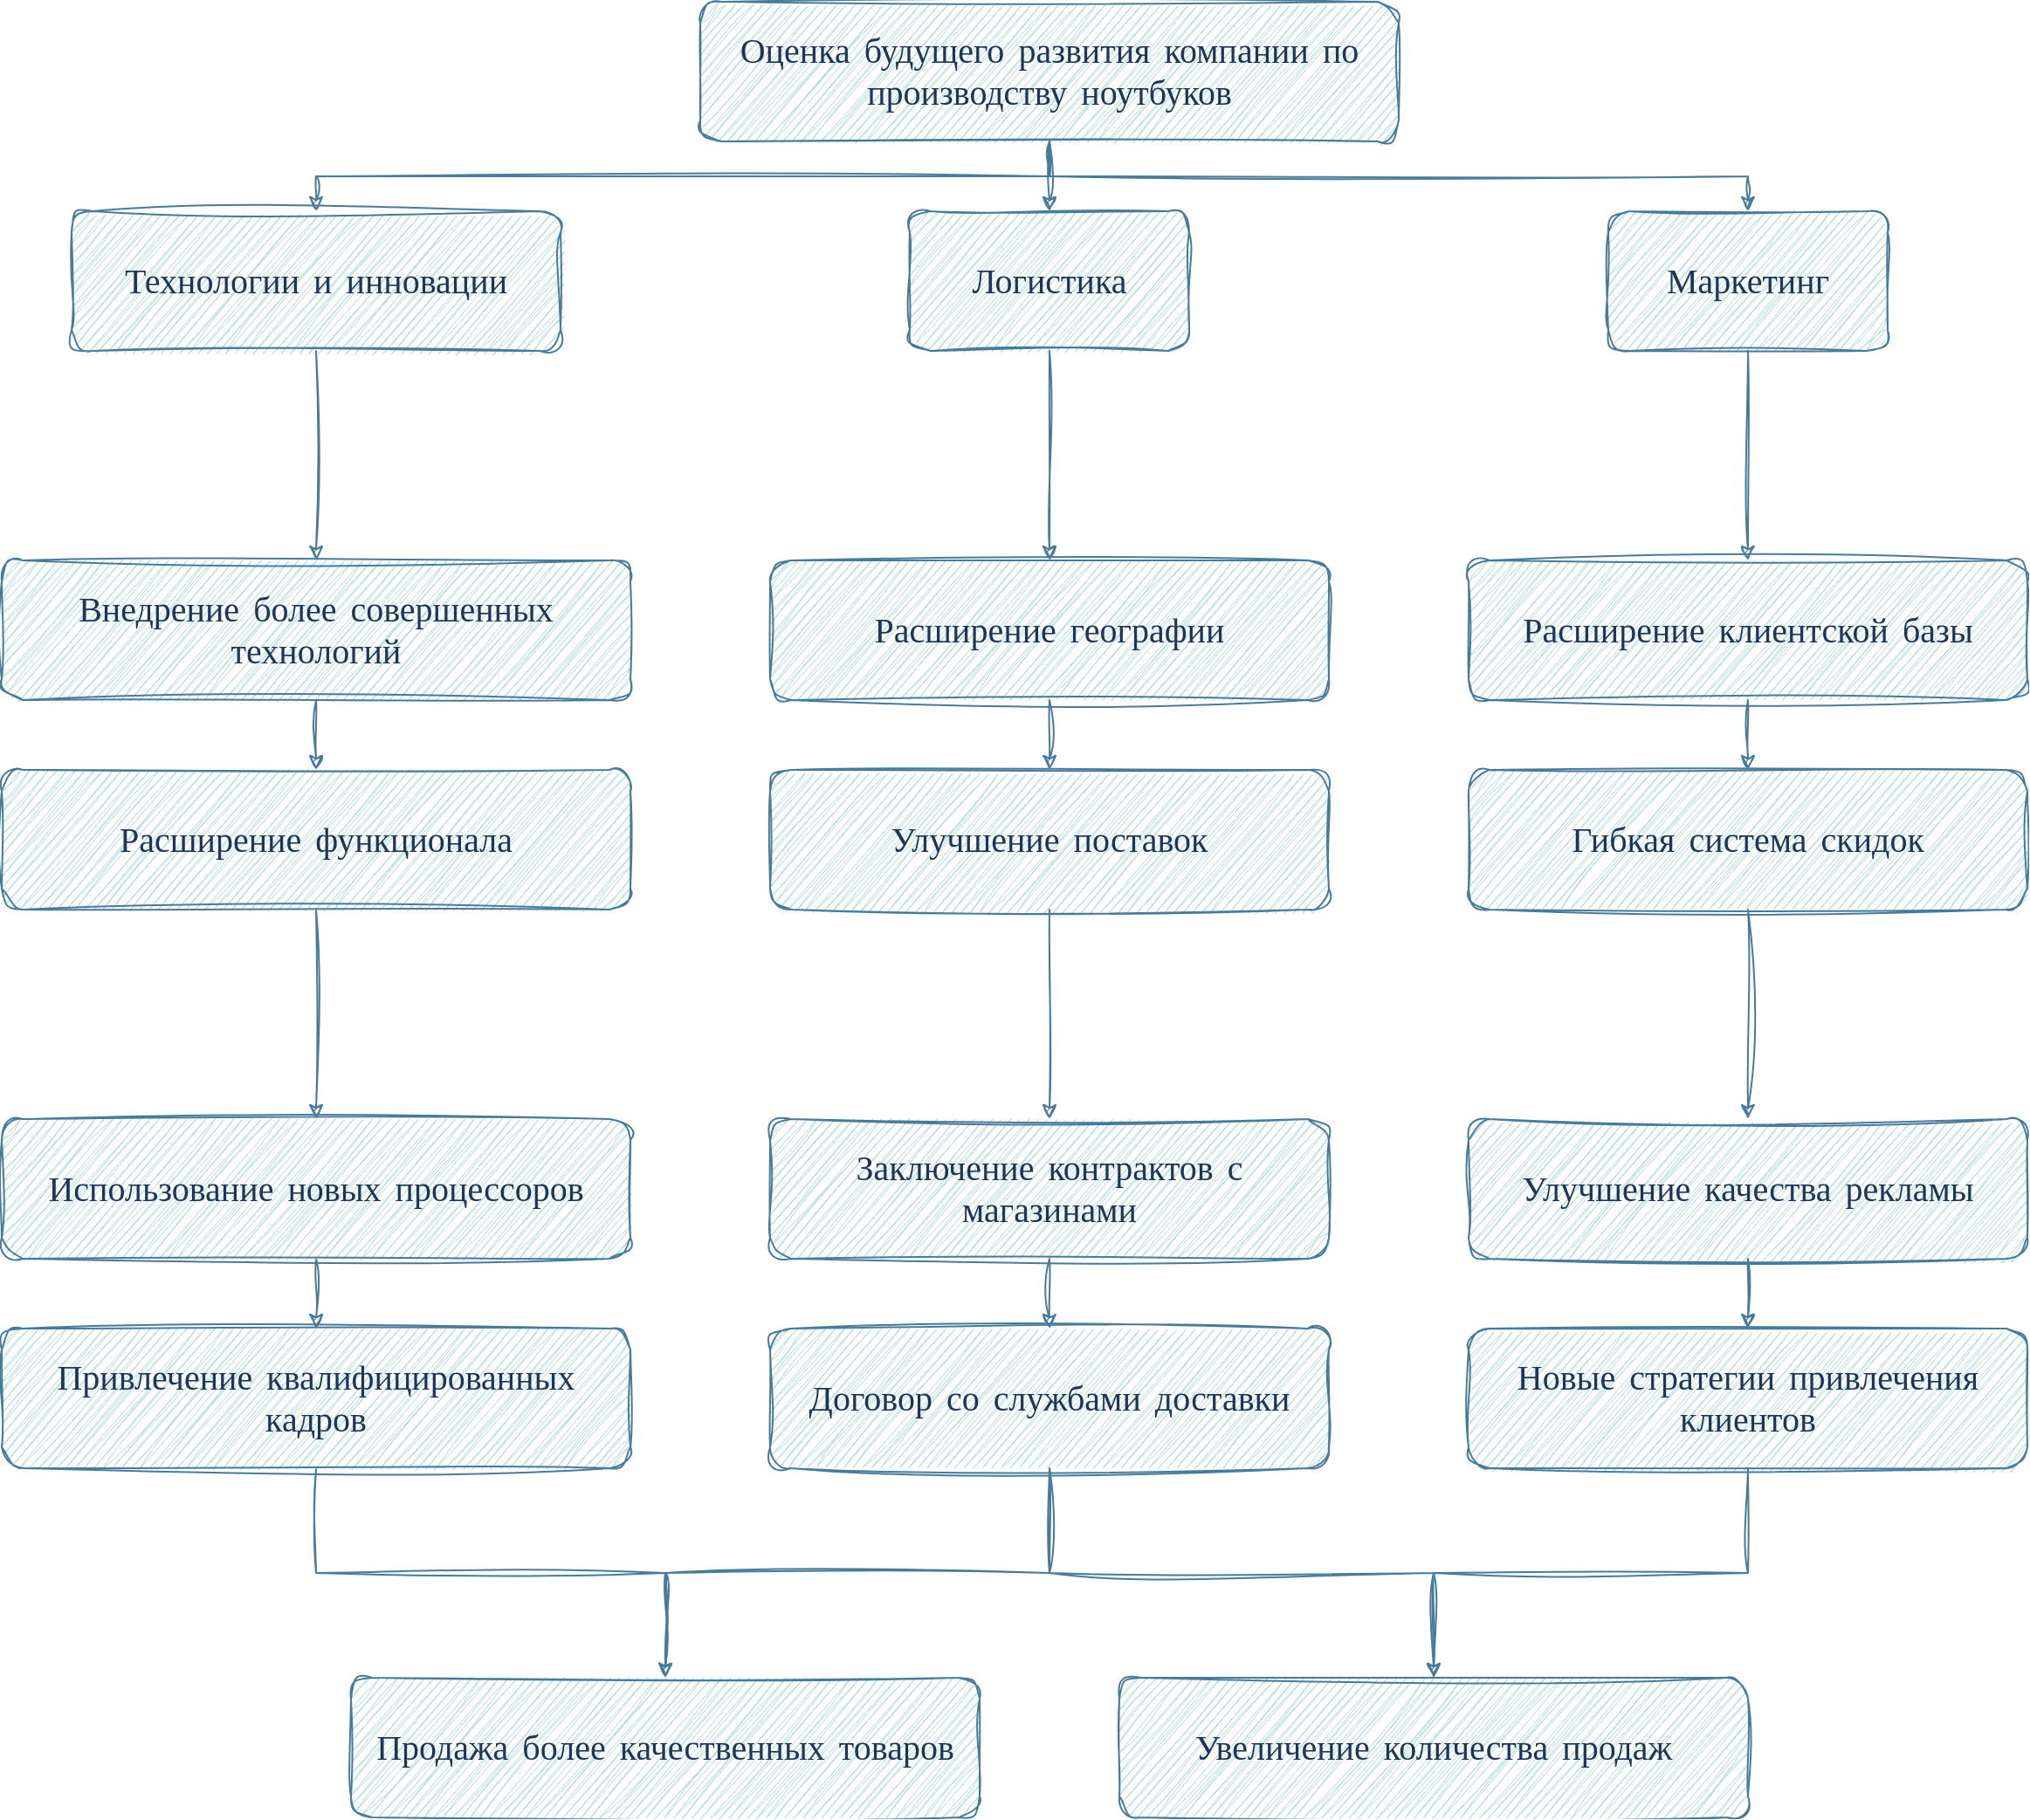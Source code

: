 <mxfile version="21.0.6" type="github">
  <diagram name="Страница 1" id="Hj7WZRHEY6jLmdvMJjMu">
    <mxGraphModel dx="1735" dy="1178" grid="1" gridSize="10" guides="1" tooltips="1" connect="1" arrows="1" fold="1" page="1" pageScale="1" pageWidth="827" pageHeight="1169" math="0" shadow="0">
      <root>
        <mxCell id="0" />
        <mxCell id="1" parent="0" />
        <mxCell id="U9bLC9-rBYQfSo02jBwW-20" style="edgeStyle=orthogonalEdgeStyle;rounded=0;sketch=1;hachureGap=4;jiggle=2;curveFitting=1;orthogonalLoop=1;jettySize=auto;html=1;exitX=0.5;exitY=1;exitDx=0;exitDy=0;entryX=0.5;entryY=0;entryDx=0;entryDy=0;fontFamily=Architects Daughter;fontSource=https%3A%2F%2Ffonts.googleapis.com%2Fcss%3Ffamily%3DArchitects%2BDaughter;fontSize=16;labelBackgroundColor=none;strokeColor=#457B9D;fontColor=default;" edge="1" parent="1" source="U9bLC9-rBYQfSo02jBwW-1" target="U9bLC9-rBYQfSo02jBwW-2">
          <mxGeometry relative="1" as="geometry" />
        </mxCell>
        <mxCell id="U9bLC9-rBYQfSo02jBwW-21" style="edgeStyle=orthogonalEdgeStyle;rounded=0;sketch=1;hachureGap=4;jiggle=2;curveFitting=1;orthogonalLoop=1;jettySize=auto;html=1;exitX=0.5;exitY=1;exitDx=0;exitDy=0;entryX=0.5;entryY=0;entryDx=0;entryDy=0;fontFamily=Architects Daughter;fontSource=https%3A%2F%2Ffonts.googleapis.com%2Fcss%3Ffamily%3DArchitects%2BDaughter;fontSize=16;labelBackgroundColor=none;strokeColor=#457B9D;fontColor=default;" edge="1" parent="1" source="U9bLC9-rBYQfSo02jBwW-1" target="U9bLC9-rBYQfSo02jBwW-3">
          <mxGeometry relative="1" as="geometry" />
        </mxCell>
        <mxCell id="U9bLC9-rBYQfSo02jBwW-23" style="edgeStyle=orthogonalEdgeStyle;rounded=0;sketch=1;hachureGap=4;jiggle=2;curveFitting=1;orthogonalLoop=1;jettySize=auto;html=1;exitX=0.5;exitY=1;exitDx=0;exitDy=0;entryX=0.5;entryY=0;entryDx=0;entryDy=0;fontFamily=Architects Daughter;fontSource=https%3A%2F%2Ffonts.googleapis.com%2Fcss%3Ffamily%3DArchitects%2BDaughter;fontSize=16;labelBackgroundColor=none;strokeColor=#457B9D;fontColor=default;" edge="1" parent="1" source="U9bLC9-rBYQfSo02jBwW-1" target="U9bLC9-rBYQfSo02jBwW-11">
          <mxGeometry relative="1" as="geometry" />
        </mxCell>
        <mxCell id="U9bLC9-rBYQfSo02jBwW-1" value="Оценка будущего развития компании по производству ноутбуков" style="rounded=1;whiteSpace=wrap;html=1;sketch=1;hachureGap=4;jiggle=2;curveFitting=1;fontFamily=Architects Daughter;fontSource=https%3A%2F%2Ffonts.googleapis.com%2Fcss%3Ffamily%3DArchitects%2BDaughter;fontSize=20;labelBackgroundColor=none;fillColor=#A8DADC;strokeColor=#457B9D;fontColor=#1D3557;" vertex="1" parent="1">
          <mxGeometry x="440" y="40" width="400" height="80" as="geometry" />
        </mxCell>
        <mxCell id="U9bLC9-rBYQfSo02jBwW-25" style="edgeStyle=orthogonalEdgeStyle;rounded=0;sketch=1;hachureGap=4;jiggle=2;curveFitting=1;orthogonalLoop=1;jettySize=auto;html=1;exitX=0.5;exitY=1;exitDx=0;exitDy=0;entryX=0.5;entryY=0;entryDx=0;entryDy=0;fontFamily=Architects Daughter;fontSource=https%3A%2F%2Ffonts.googleapis.com%2Fcss%3Ffamily%3DArchitects%2BDaughter;fontSize=16;labelBackgroundColor=none;strokeColor=#457B9D;fontColor=default;" edge="1" parent="1" source="U9bLC9-rBYQfSo02jBwW-2" target="U9bLC9-rBYQfSo02jBwW-5">
          <mxGeometry relative="1" as="geometry" />
        </mxCell>
        <mxCell id="U9bLC9-rBYQfSo02jBwW-2" value="Технологии и инновации" style="rounded=1;whiteSpace=wrap;html=1;sketch=1;hachureGap=4;jiggle=2;curveFitting=1;fontFamily=Architects Daughter;fontSource=https%3A%2F%2Ffonts.googleapis.com%2Fcss%3Ffamily%3DArchitects%2BDaughter;fontSize=20;labelBackgroundColor=none;fillColor=#A8DADC;strokeColor=#457B9D;fontColor=#1D3557;" vertex="1" parent="1">
          <mxGeometry x="80" y="160" width="280" height="80" as="geometry" />
        </mxCell>
        <mxCell id="U9bLC9-rBYQfSo02jBwW-24" style="edgeStyle=orthogonalEdgeStyle;rounded=0;sketch=1;hachureGap=4;jiggle=2;curveFitting=1;orthogonalLoop=1;jettySize=auto;html=1;exitX=0.5;exitY=1;exitDx=0;exitDy=0;entryX=0.5;entryY=0;entryDx=0;entryDy=0;fontFamily=Architects Daughter;fontSource=https%3A%2F%2Ffonts.googleapis.com%2Fcss%3Ffamily%3DArchitects%2BDaughter;fontSize=16;labelBackgroundColor=none;strokeColor=#457B9D;fontColor=default;" edge="1" parent="1" source="U9bLC9-rBYQfSo02jBwW-3" target="U9bLC9-rBYQfSo02jBwW-10">
          <mxGeometry relative="1" as="geometry" />
        </mxCell>
        <mxCell id="U9bLC9-rBYQfSo02jBwW-3" value="Логистика" style="rounded=1;whiteSpace=wrap;html=1;sketch=1;hachureGap=4;jiggle=2;curveFitting=1;fontFamily=Architects Daughter;fontSource=https%3A%2F%2Ffonts.googleapis.com%2Fcss%3Ffamily%3DArchitects%2BDaughter;fontSize=20;labelBackgroundColor=none;fillColor=#A8DADC;strokeColor=#457B9D;fontColor=#1D3557;" vertex="1" parent="1">
          <mxGeometry x="560" y="160" width="160" height="80" as="geometry" />
        </mxCell>
        <mxCell id="U9bLC9-rBYQfSo02jBwW-29" style="edgeStyle=orthogonalEdgeStyle;rounded=0;sketch=1;hachureGap=4;jiggle=2;curveFitting=1;orthogonalLoop=1;jettySize=auto;html=1;exitX=0.5;exitY=1;exitDx=0;exitDy=0;entryX=0.5;entryY=0;entryDx=0;entryDy=0;fontFamily=Architects Daughter;fontSource=https%3A%2F%2Ffonts.googleapis.com%2Fcss%3Ffamily%3DArchitects%2BDaughter;fontSize=16;labelBackgroundColor=none;strokeColor=#457B9D;fontColor=default;" edge="1" parent="1" source="U9bLC9-rBYQfSo02jBwW-5" target="U9bLC9-rBYQfSo02jBwW-6">
          <mxGeometry relative="1" as="geometry" />
        </mxCell>
        <mxCell id="U9bLC9-rBYQfSo02jBwW-5" value="Внедрение более совершенных технологий" style="rounded=1;whiteSpace=wrap;html=1;sketch=1;hachureGap=4;jiggle=2;curveFitting=1;fontFamily=Architects Daughter;fontSource=https%3A%2F%2Ffonts.googleapis.com%2Fcss%3Ffamily%3DArchitects%2BDaughter;fontSize=20;labelBackgroundColor=none;fillColor=#A8DADC;strokeColor=#457B9D;fontColor=#1D3557;" vertex="1" parent="1">
          <mxGeometry x="40" y="360" width="360" height="80" as="geometry" />
        </mxCell>
        <mxCell id="U9bLC9-rBYQfSo02jBwW-32" style="edgeStyle=orthogonalEdgeStyle;rounded=0;sketch=1;hachureGap=4;jiggle=2;curveFitting=1;orthogonalLoop=1;jettySize=auto;html=1;exitX=0.5;exitY=1;exitDx=0;exitDy=0;entryX=0.5;entryY=0;entryDx=0;entryDy=0;fontFamily=Architects Daughter;fontSource=https%3A%2F%2Ffonts.googleapis.com%2Fcss%3Ffamily%3DArchitects%2BDaughter;fontSize=16;labelBackgroundColor=none;strokeColor=#457B9D;fontColor=default;" edge="1" parent="1" source="U9bLC9-rBYQfSo02jBwW-6" target="U9bLC9-rBYQfSo02jBwW-7">
          <mxGeometry relative="1" as="geometry" />
        </mxCell>
        <mxCell id="U9bLC9-rBYQfSo02jBwW-6" value="Расширение функционала" style="rounded=1;whiteSpace=wrap;html=1;sketch=1;hachureGap=4;jiggle=2;curveFitting=1;fontFamily=Architects Daughter;fontSource=https%3A%2F%2Ffonts.googleapis.com%2Fcss%3Ffamily%3DArchitects%2BDaughter;fontSize=20;labelBackgroundColor=none;fillColor=#A8DADC;strokeColor=#457B9D;fontColor=#1D3557;" vertex="1" parent="1">
          <mxGeometry x="40" y="480" width="360" height="80" as="geometry" />
        </mxCell>
        <mxCell id="U9bLC9-rBYQfSo02jBwW-33" style="edgeStyle=orthogonalEdgeStyle;rounded=0;sketch=1;hachureGap=4;jiggle=2;curveFitting=1;orthogonalLoop=1;jettySize=auto;html=1;exitX=0.5;exitY=1;exitDx=0;exitDy=0;entryX=0.5;entryY=0;entryDx=0;entryDy=0;fontFamily=Architects Daughter;fontSource=https%3A%2F%2Ffonts.googleapis.com%2Fcss%3Ffamily%3DArchitects%2BDaughter;fontSize=16;labelBackgroundColor=none;strokeColor=#457B9D;fontColor=default;" edge="1" parent="1" source="U9bLC9-rBYQfSo02jBwW-7" target="U9bLC9-rBYQfSo02jBwW-8">
          <mxGeometry relative="1" as="geometry" />
        </mxCell>
        <mxCell id="U9bLC9-rBYQfSo02jBwW-7" value="Использование новых процессоров" style="rounded=1;whiteSpace=wrap;html=1;sketch=1;hachureGap=4;jiggle=2;curveFitting=1;fontFamily=Architects Daughter;fontSource=https%3A%2F%2Ffonts.googleapis.com%2Fcss%3Ffamily%3DArchitects%2BDaughter;fontSize=20;labelBackgroundColor=none;fillColor=#A8DADC;strokeColor=#457B9D;fontColor=#1D3557;" vertex="1" parent="1">
          <mxGeometry x="40" y="680" width="360" height="80" as="geometry" />
        </mxCell>
        <mxCell id="U9bLC9-rBYQfSo02jBwW-37" style="edgeStyle=orthogonalEdgeStyle;rounded=0;sketch=1;hachureGap=4;jiggle=2;curveFitting=1;orthogonalLoop=1;jettySize=auto;html=1;exitX=0.5;exitY=1;exitDx=0;exitDy=0;entryX=0.5;entryY=0;entryDx=0;entryDy=0;fontFamily=Architects Daughter;fontSource=https%3A%2F%2Ffonts.googleapis.com%2Fcss%3Ffamily%3DArchitects%2BDaughter;fontSize=16;labelBackgroundColor=none;strokeColor=#457B9D;fontColor=default;" edge="1" parent="1" source="U9bLC9-rBYQfSo02jBwW-8" target="U9bLC9-rBYQfSo02jBwW-18">
          <mxGeometry relative="1" as="geometry" />
        </mxCell>
        <mxCell id="U9bLC9-rBYQfSo02jBwW-8" value="Привлечение квалифицированных кадров" style="rounded=1;whiteSpace=wrap;html=1;sketch=1;hachureGap=4;jiggle=2;curveFitting=1;fontFamily=Architects Daughter;fontSource=https%3A%2F%2Ffonts.googleapis.com%2Fcss%3Ffamily%3DArchitects%2BDaughter;fontSize=20;labelBackgroundColor=none;fillColor=#A8DADC;strokeColor=#457B9D;fontColor=#1D3557;" vertex="1" parent="1">
          <mxGeometry x="40" y="800" width="360" height="80" as="geometry" />
        </mxCell>
        <mxCell id="U9bLC9-rBYQfSo02jBwW-34" style="edgeStyle=orthogonalEdgeStyle;rounded=0;sketch=1;hachureGap=4;jiggle=2;curveFitting=1;orthogonalLoop=1;jettySize=auto;html=1;exitX=0.5;exitY=1;exitDx=0;exitDy=0;entryX=0.5;entryY=0;entryDx=0;entryDy=0;fontFamily=Architects Daughter;fontSource=https%3A%2F%2Ffonts.googleapis.com%2Fcss%3Ffamily%3DArchitects%2BDaughter;fontSize=16;labelBackgroundColor=none;strokeColor=#457B9D;fontColor=default;" edge="1" parent="1" source="U9bLC9-rBYQfSo02jBwW-9" target="U9bLC9-rBYQfSo02jBwW-17">
          <mxGeometry relative="1" as="geometry" />
        </mxCell>
        <mxCell id="U9bLC9-rBYQfSo02jBwW-9" value="Заключение контрактов с магазинами" style="rounded=1;whiteSpace=wrap;html=1;sketch=1;hachureGap=4;jiggle=2;curveFitting=1;fontFamily=Architects Daughter;fontSource=https%3A%2F%2Ffonts.googleapis.com%2Fcss%3Ffamily%3DArchitects%2BDaughter;fontSize=20;labelBackgroundColor=none;fillColor=#A8DADC;strokeColor=#457B9D;fontColor=#1D3557;" vertex="1" parent="1">
          <mxGeometry x="480" y="680" width="320" height="80" as="geometry" />
        </mxCell>
        <mxCell id="U9bLC9-rBYQfSo02jBwW-28" style="edgeStyle=orthogonalEdgeStyle;rounded=0;sketch=1;hachureGap=4;jiggle=2;curveFitting=1;orthogonalLoop=1;jettySize=auto;html=1;exitX=0.5;exitY=1;exitDx=0;exitDy=0;entryX=0.5;entryY=0;entryDx=0;entryDy=0;fontFamily=Architects Daughter;fontSource=https%3A%2F%2Ffonts.googleapis.com%2Fcss%3Ffamily%3DArchitects%2BDaughter;fontSize=16;labelBackgroundColor=none;strokeColor=#457B9D;fontColor=default;" edge="1" parent="1" source="U9bLC9-rBYQfSo02jBwW-10" target="U9bLC9-rBYQfSo02jBwW-16">
          <mxGeometry relative="1" as="geometry" />
        </mxCell>
        <mxCell id="U9bLC9-rBYQfSo02jBwW-10" value="Расширение географии" style="rounded=1;whiteSpace=wrap;html=1;sketch=1;hachureGap=4;jiggle=2;curveFitting=1;fontFamily=Architects Daughter;fontSource=https%3A%2F%2Ffonts.googleapis.com%2Fcss%3Ffamily%3DArchitects%2BDaughter;fontSize=20;labelBackgroundColor=none;fillColor=#A8DADC;strokeColor=#457B9D;fontColor=#1D3557;" vertex="1" parent="1">
          <mxGeometry x="480" y="360" width="320" height="80" as="geometry" />
        </mxCell>
        <mxCell id="U9bLC9-rBYQfSo02jBwW-26" style="edgeStyle=orthogonalEdgeStyle;rounded=0;sketch=1;hachureGap=4;jiggle=2;curveFitting=1;orthogonalLoop=1;jettySize=auto;html=1;exitX=0.5;exitY=1;exitDx=0;exitDy=0;entryX=0.5;entryY=0;entryDx=0;entryDy=0;fontFamily=Architects Daughter;fontSource=https%3A%2F%2Ffonts.googleapis.com%2Fcss%3Ffamily%3DArchitects%2BDaughter;fontSize=16;labelBackgroundColor=none;strokeColor=#457B9D;fontColor=default;" edge="1" parent="1" source="U9bLC9-rBYQfSo02jBwW-11" target="U9bLC9-rBYQfSo02jBwW-12">
          <mxGeometry relative="1" as="geometry" />
        </mxCell>
        <mxCell id="U9bLC9-rBYQfSo02jBwW-11" value="Маркетинг" style="rounded=1;whiteSpace=wrap;html=1;sketch=1;hachureGap=4;jiggle=2;curveFitting=1;fontFamily=Architects Daughter;fontSource=https%3A%2F%2Ffonts.googleapis.com%2Fcss%3Ffamily%3DArchitects%2BDaughter;fontSize=20;labelBackgroundColor=none;fillColor=#A8DADC;strokeColor=#457B9D;fontColor=#1D3557;" vertex="1" parent="1">
          <mxGeometry x="960" y="160" width="160" height="80" as="geometry" />
        </mxCell>
        <mxCell id="U9bLC9-rBYQfSo02jBwW-27" style="edgeStyle=orthogonalEdgeStyle;rounded=0;sketch=1;hachureGap=4;jiggle=2;curveFitting=1;orthogonalLoop=1;jettySize=auto;html=1;exitX=0.5;exitY=1;exitDx=0;exitDy=0;entryX=0.5;entryY=0;entryDx=0;entryDy=0;fontFamily=Architects Daughter;fontSource=https%3A%2F%2Ffonts.googleapis.com%2Fcss%3Ffamily%3DArchitects%2BDaughter;fontSize=16;labelBackgroundColor=none;strokeColor=#457B9D;fontColor=default;" edge="1" parent="1" source="U9bLC9-rBYQfSo02jBwW-12" target="U9bLC9-rBYQfSo02jBwW-13">
          <mxGeometry relative="1" as="geometry" />
        </mxCell>
        <mxCell id="U9bLC9-rBYQfSo02jBwW-12" value="Расширение клиентской базы" style="rounded=1;whiteSpace=wrap;html=1;sketch=1;hachureGap=4;jiggle=2;curveFitting=1;fontFamily=Architects Daughter;fontSource=https%3A%2F%2Ffonts.googleapis.com%2Fcss%3Ffamily%3DArchitects%2BDaughter;fontSize=20;labelBackgroundColor=none;fillColor=#A8DADC;strokeColor=#457B9D;fontColor=#1D3557;" vertex="1" parent="1">
          <mxGeometry x="880" y="360" width="320" height="80" as="geometry" />
        </mxCell>
        <mxCell id="U9bLC9-rBYQfSo02jBwW-31" style="edgeStyle=orthogonalEdgeStyle;rounded=0;sketch=1;hachureGap=4;jiggle=2;curveFitting=1;orthogonalLoop=1;jettySize=auto;html=1;exitX=0.5;exitY=1;exitDx=0;exitDy=0;entryX=0.5;entryY=0;entryDx=0;entryDy=0;fontFamily=Architects Daughter;fontSource=https%3A%2F%2Ffonts.googleapis.com%2Fcss%3Ffamily%3DArchitects%2BDaughter;fontSize=16;labelBackgroundColor=none;strokeColor=#457B9D;fontColor=default;" edge="1" parent="1" source="U9bLC9-rBYQfSo02jBwW-13" target="U9bLC9-rBYQfSo02jBwW-14">
          <mxGeometry relative="1" as="geometry" />
        </mxCell>
        <mxCell id="U9bLC9-rBYQfSo02jBwW-13" value="Гибкая система скидок" style="rounded=1;whiteSpace=wrap;html=1;sketch=1;hachureGap=4;jiggle=2;curveFitting=1;fontFamily=Architects Daughter;fontSource=https%3A%2F%2Ffonts.googleapis.com%2Fcss%3Ffamily%3DArchitects%2BDaughter;fontSize=20;labelBackgroundColor=none;fillColor=#A8DADC;strokeColor=#457B9D;fontColor=#1D3557;" vertex="1" parent="1">
          <mxGeometry x="880" y="480" width="320" height="80" as="geometry" />
        </mxCell>
        <mxCell id="U9bLC9-rBYQfSo02jBwW-35" style="edgeStyle=orthogonalEdgeStyle;rounded=0;sketch=1;hachureGap=4;jiggle=2;curveFitting=1;orthogonalLoop=1;jettySize=auto;html=1;exitX=0.5;exitY=1;exitDx=0;exitDy=0;entryX=0.5;entryY=0;entryDx=0;entryDy=0;fontFamily=Architects Daughter;fontSource=https%3A%2F%2Ffonts.googleapis.com%2Fcss%3Ffamily%3DArchitects%2BDaughter;fontSize=16;labelBackgroundColor=none;strokeColor=#457B9D;fontColor=default;" edge="1" parent="1" source="U9bLC9-rBYQfSo02jBwW-14" target="U9bLC9-rBYQfSo02jBwW-15">
          <mxGeometry relative="1" as="geometry" />
        </mxCell>
        <mxCell id="U9bLC9-rBYQfSo02jBwW-14" value="Улучшение качества рекламы" style="rounded=1;whiteSpace=wrap;html=1;sketch=1;hachureGap=4;jiggle=2;curveFitting=1;fontFamily=Architects Daughter;fontSource=https%3A%2F%2Ffonts.googleapis.com%2Fcss%3Ffamily%3DArchitects%2BDaughter;fontSize=20;labelBackgroundColor=none;fillColor=#A8DADC;strokeColor=#457B9D;fontColor=#1D3557;" vertex="1" parent="1">
          <mxGeometry x="880" y="680" width="320" height="80" as="geometry" />
        </mxCell>
        <mxCell id="U9bLC9-rBYQfSo02jBwW-36" style="edgeStyle=orthogonalEdgeStyle;rounded=0;sketch=1;hachureGap=4;jiggle=2;curveFitting=1;orthogonalLoop=1;jettySize=auto;html=1;exitX=0.5;exitY=1;exitDx=0;exitDy=0;entryX=0.5;entryY=0;entryDx=0;entryDy=0;fontFamily=Architects Daughter;fontSource=https%3A%2F%2Ffonts.googleapis.com%2Fcss%3Ffamily%3DArchitects%2BDaughter;fontSize=16;labelBackgroundColor=none;strokeColor=#457B9D;fontColor=default;" edge="1" parent="1" source="U9bLC9-rBYQfSo02jBwW-15" target="U9bLC9-rBYQfSo02jBwW-19">
          <mxGeometry relative="1" as="geometry" />
        </mxCell>
        <mxCell id="U9bLC9-rBYQfSo02jBwW-15" value="Новые стратегии привлечения клиентов" style="rounded=1;whiteSpace=wrap;html=1;sketch=1;hachureGap=4;jiggle=2;curveFitting=1;fontFamily=Architects Daughter;fontSource=https%3A%2F%2Ffonts.googleapis.com%2Fcss%3Ffamily%3DArchitects%2BDaughter;fontSize=20;labelBackgroundColor=none;fillColor=#A8DADC;strokeColor=#457B9D;fontColor=#1D3557;" vertex="1" parent="1">
          <mxGeometry x="880" y="800" width="320" height="80" as="geometry" />
        </mxCell>
        <mxCell id="U9bLC9-rBYQfSo02jBwW-30" style="edgeStyle=orthogonalEdgeStyle;rounded=0;sketch=1;hachureGap=4;jiggle=2;curveFitting=1;orthogonalLoop=1;jettySize=auto;html=1;exitX=0.5;exitY=1;exitDx=0;exitDy=0;entryX=0.5;entryY=0;entryDx=0;entryDy=0;fontFamily=Architects Daughter;fontSource=https%3A%2F%2Ffonts.googleapis.com%2Fcss%3Ffamily%3DArchitects%2BDaughter;fontSize=16;labelBackgroundColor=none;strokeColor=#457B9D;fontColor=default;" edge="1" parent="1" source="U9bLC9-rBYQfSo02jBwW-16" target="U9bLC9-rBYQfSo02jBwW-9">
          <mxGeometry relative="1" as="geometry" />
        </mxCell>
        <mxCell id="U9bLC9-rBYQfSo02jBwW-16" value="Улучшение поставок" style="rounded=1;whiteSpace=wrap;html=1;sketch=1;hachureGap=4;jiggle=2;curveFitting=1;fontFamily=Architects Daughter;fontSource=https%3A%2F%2Ffonts.googleapis.com%2Fcss%3Ffamily%3DArchitects%2BDaughter;fontSize=20;labelBackgroundColor=none;fillColor=#A8DADC;strokeColor=#457B9D;fontColor=#1D3557;" vertex="1" parent="1">
          <mxGeometry x="480" y="480" width="320" height="80" as="geometry" />
        </mxCell>
        <mxCell id="U9bLC9-rBYQfSo02jBwW-38" style="edgeStyle=orthogonalEdgeStyle;rounded=0;sketch=1;hachureGap=4;jiggle=2;curveFitting=1;orthogonalLoop=1;jettySize=auto;html=1;exitX=0.5;exitY=1;exitDx=0;exitDy=0;fontFamily=Architects Daughter;fontSource=https%3A%2F%2Ffonts.googleapis.com%2Fcss%3Ffamily%3DArchitects%2BDaughter;fontSize=16;labelBackgroundColor=none;strokeColor=#457B9D;fontColor=default;" edge="1" parent="1" source="U9bLC9-rBYQfSo02jBwW-17">
          <mxGeometry relative="1" as="geometry">
            <mxPoint x="420" y="1000" as="targetPoint" />
          </mxGeometry>
        </mxCell>
        <mxCell id="U9bLC9-rBYQfSo02jBwW-39" style="edgeStyle=orthogonalEdgeStyle;rounded=0;sketch=1;hachureGap=4;jiggle=2;curveFitting=1;orthogonalLoop=1;jettySize=auto;html=1;exitX=0.5;exitY=1;exitDx=0;exitDy=0;entryX=0.5;entryY=0;entryDx=0;entryDy=0;fontFamily=Architects Daughter;fontSource=https%3A%2F%2Ffonts.googleapis.com%2Fcss%3Ffamily%3DArchitects%2BDaughter;fontSize=16;labelBackgroundColor=none;strokeColor=#457B9D;fontColor=default;" edge="1" parent="1" source="U9bLC9-rBYQfSo02jBwW-17" target="U9bLC9-rBYQfSo02jBwW-19">
          <mxGeometry relative="1" as="geometry" />
        </mxCell>
        <mxCell id="U9bLC9-rBYQfSo02jBwW-17" value="Договор со службами доставки" style="rounded=1;whiteSpace=wrap;html=1;sketch=1;hachureGap=4;jiggle=2;curveFitting=1;fontFamily=Architects Daughter;fontSource=https%3A%2F%2Ffonts.googleapis.com%2Fcss%3Ffamily%3DArchitects%2BDaughter;fontSize=20;labelBackgroundColor=none;fillColor=#A8DADC;strokeColor=#457B9D;fontColor=#1D3557;" vertex="1" parent="1">
          <mxGeometry x="480" y="800" width="320" height="80" as="geometry" />
        </mxCell>
        <mxCell id="U9bLC9-rBYQfSo02jBwW-18" value="Продажа более качественных товаров" style="rounded=1;whiteSpace=wrap;html=1;sketch=1;hachureGap=4;jiggle=2;curveFitting=1;fontFamily=Architects Daughter;fontSource=https%3A%2F%2Ffonts.googleapis.com%2Fcss%3Ffamily%3DArchitects%2BDaughter;fontSize=20;labelBackgroundColor=none;fillColor=#A8DADC;strokeColor=#457B9D;fontColor=#1D3557;" vertex="1" parent="1">
          <mxGeometry x="240" y="1000" width="360" height="80" as="geometry" />
        </mxCell>
        <mxCell id="U9bLC9-rBYQfSo02jBwW-19" value="Увеличение количества продаж" style="rounded=1;whiteSpace=wrap;html=1;sketch=1;hachureGap=4;jiggle=2;curveFitting=1;fontFamily=Architects Daughter;fontSource=https%3A%2F%2Ffonts.googleapis.com%2Fcss%3Ffamily%3DArchitects%2BDaughter;fontSize=20;labelBackgroundColor=none;fillColor=#A8DADC;strokeColor=#457B9D;fontColor=#1D3557;" vertex="1" parent="1">
          <mxGeometry x="680" y="1000" width="360" height="80" as="geometry" />
        </mxCell>
      </root>
    </mxGraphModel>
  </diagram>
</mxfile>
